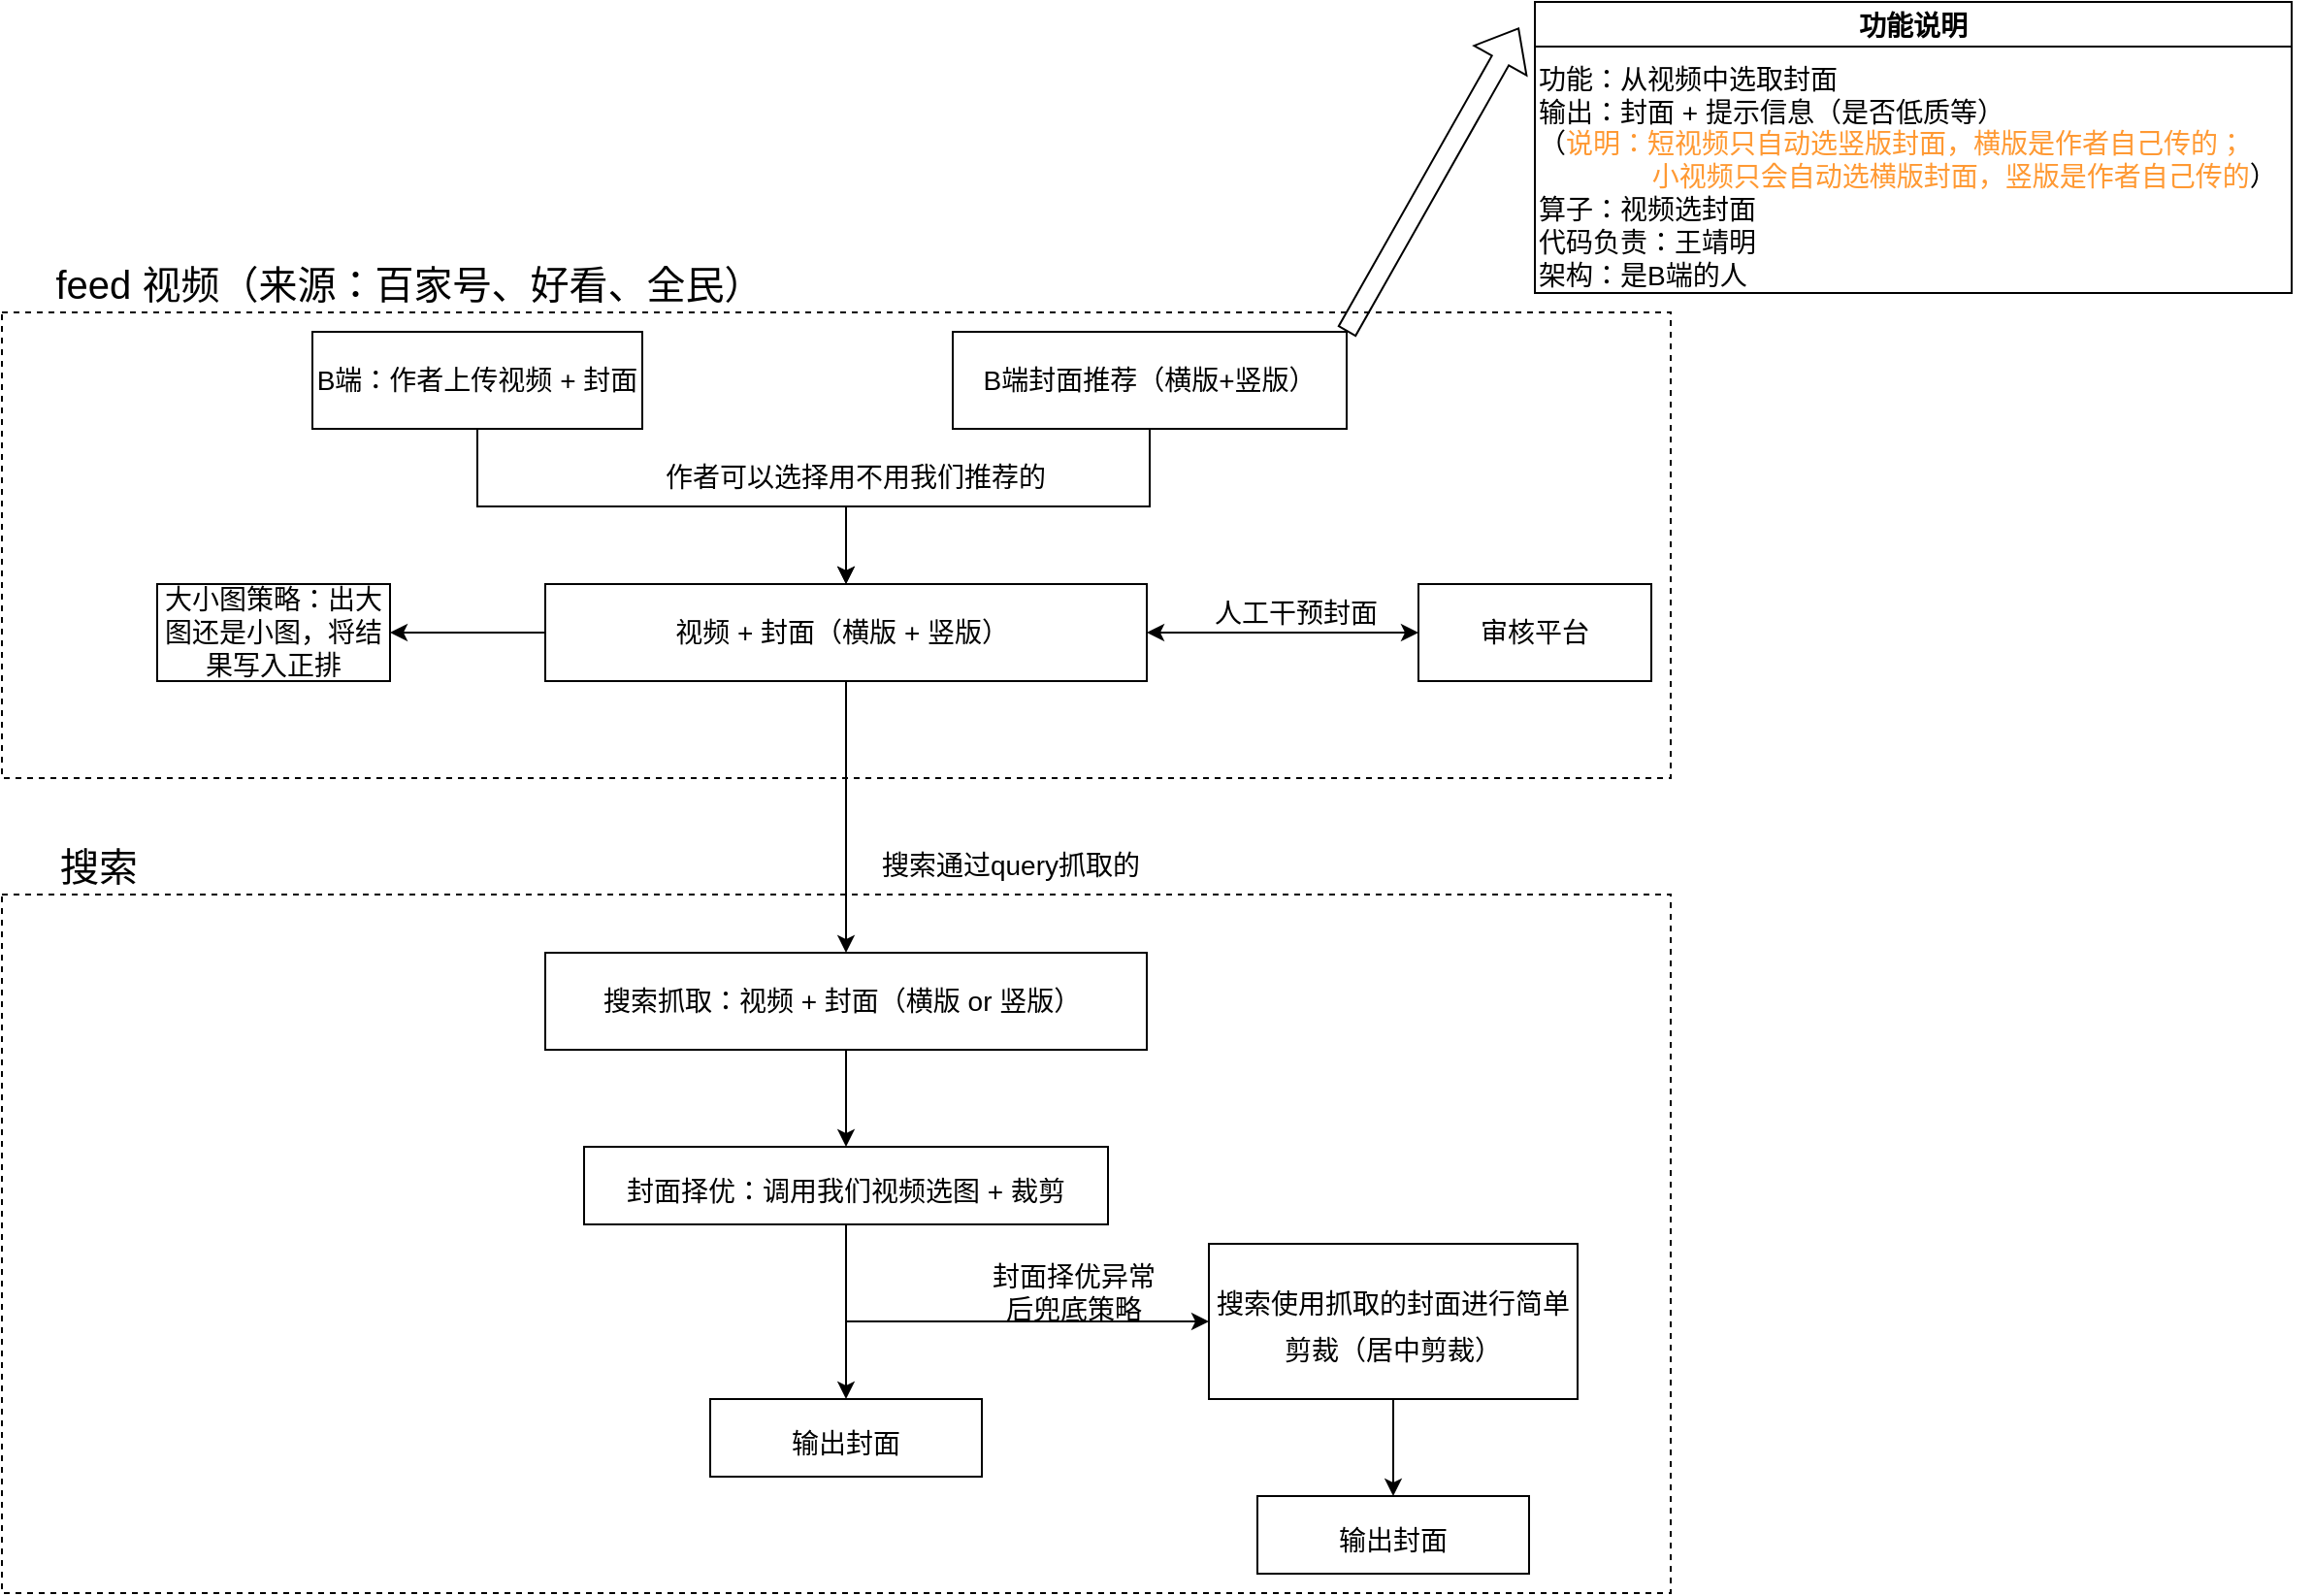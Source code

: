 <mxfile version="15.9.6" type="github">
  <diagram id="czafQkG2z_FzEas7QaTP" name="Page-1">
    <mxGraphModel dx="1351" dy="796" grid="1" gridSize="10" guides="1" tooltips="1" connect="1" arrows="1" fold="1" page="1" pageScale="1" pageWidth="1654" pageHeight="2336" math="0" shadow="0">
      <root>
        <mxCell id="0" />
        <mxCell id="1" parent="0" />
        <mxCell id="pokAoe_vqRN141_JP_Yj-32" value="" style="rounded=0;whiteSpace=wrap;html=1;fontSize=14;fontColor=#000000;dashed=1;" vertex="1" parent="1">
          <mxGeometry x="160" y="490" width="860" height="360" as="geometry" />
        </mxCell>
        <mxCell id="pokAoe_vqRN141_JP_Yj-13" value="" style="rounded=0;whiteSpace=wrap;html=1;fontSize=14;dashed=1;" vertex="1" parent="1">
          <mxGeometry x="160" y="190" width="860" height="240" as="geometry" />
        </mxCell>
        <mxCell id="pokAoe_vqRN141_JP_Yj-17" style="edgeStyle=orthogonalEdgeStyle;rounded=0;orthogonalLoop=1;jettySize=auto;html=1;entryX=1;entryY=0.5;entryDx=0;entryDy=0;fontSize=20;" edge="1" parent="1" source="pokAoe_vqRN141_JP_Yj-1" target="pokAoe_vqRN141_JP_Yj-15">
          <mxGeometry relative="1" as="geometry" />
        </mxCell>
        <mxCell id="pokAoe_vqRN141_JP_Yj-19" style="edgeStyle=orthogonalEdgeStyle;rounded=0;orthogonalLoop=1;jettySize=auto;html=1;entryX=0.5;entryY=0;entryDx=0;entryDy=0;fontSize=20;fontColor=#FF9933;" edge="1" parent="1" source="pokAoe_vqRN141_JP_Yj-1" target="pokAoe_vqRN141_JP_Yj-18">
          <mxGeometry relative="1" as="geometry" />
        </mxCell>
        <mxCell id="pokAoe_vqRN141_JP_Yj-1" value="&lt;font style=&quot;font-size: 14px&quot;&gt;视频 + 封面（横版 + 竖版）&amp;nbsp;&lt;/font&gt;" style="rounded=0;whiteSpace=wrap;html=1;" vertex="1" parent="1">
          <mxGeometry x="440" y="330" width="310" height="50" as="geometry" />
        </mxCell>
        <mxCell id="pokAoe_vqRN141_JP_Yj-7" style="edgeStyle=orthogonalEdgeStyle;rounded=0;orthogonalLoop=1;jettySize=auto;html=1;fontSize=14;" edge="1" parent="1" source="pokAoe_vqRN141_JP_Yj-2" target="pokAoe_vqRN141_JP_Yj-1">
          <mxGeometry relative="1" as="geometry" />
        </mxCell>
        <mxCell id="pokAoe_vqRN141_JP_Yj-2" value="&lt;font style=&quot;font-size: 14px&quot;&gt;B端：作者上传视频 + 封面&lt;/font&gt;" style="rounded=0;whiteSpace=wrap;html=1;" vertex="1" parent="1">
          <mxGeometry x="320" y="200" width="170" height="50" as="geometry" />
        </mxCell>
        <mxCell id="pokAoe_vqRN141_JP_Yj-8" style="edgeStyle=orthogonalEdgeStyle;rounded=0;orthogonalLoop=1;jettySize=auto;html=1;entryX=0.5;entryY=0;entryDx=0;entryDy=0;fontSize=14;" edge="1" parent="1" source="pokAoe_vqRN141_JP_Yj-3" target="pokAoe_vqRN141_JP_Yj-1">
          <mxGeometry relative="1" as="geometry" />
        </mxCell>
        <mxCell id="pokAoe_vqRN141_JP_Yj-3" value="&lt;font style=&quot;font-size: 14px&quot;&gt;B端封面推荐（横版+竖版）&lt;/font&gt;" style="rounded=0;whiteSpace=wrap;html=1;" vertex="1" parent="1">
          <mxGeometry x="650" y="200" width="203" height="50" as="geometry" />
        </mxCell>
        <mxCell id="pokAoe_vqRN141_JP_Yj-4" value="&lt;span style=&quot;font-size: 14px&quot;&gt;审核平台&lt;/span&gt;" style="rounded=0;whiteSpace=wrap;html=1;" vertex="1" parent="1">
          <mxGeometry x="890" y="330" width="120" height="50" as="geometry" />
        </mxCell>
        <mxCell id="pokAoe_vqRN141_JP_Yj-5" value="" style="endArrow=classic;startArrow=classic;html=1;rounded=0;fontSize=14;entryX=0;entryY=0.5;entryDx=0;entryDy=0;exitX=1;exitY=0.5;exitDx=0;exitDy=0;" edge="1" parent="1" source="pokAoe_vqRN141_JP_Yj-1" target="pokAoe_vqRN141_JP_Yj-4">
          <mxGeometry width="50" height="50" relative="1" as="geometry">
            <mxPoint x="777" y="360" as="sourcePoint" />
            <mxPoint x="827" y="310" as="targetPoint" />
          </mxGeometry>
        </mxCell>
        <mxCell id="pokAoe_vqRN141_JP_Yj-6" value="人工干预封面" style="text;html=1;strokeColor=none;fillColor=none;align=center;verticalAlign=middle;whiteSpace=wrap;rounded=0;fontSize=14;" vertex="1" parent="1">
          <mxGeometry x="782" y="330" width="90" height="30" as="geometry" />
        </mxCell>
        <mxCell id="pokAoe_vqRN141_JP_Yj-9" value="作者可以选择用不用我们推荐的" style="text;html=1;strokeColor=none;fillColor=none;align=center;verticalAlign=middle;whiteSpace=wrap;rounded=0;fontSize=14;" vertex="1" parent="1">
          <mxGeometry x="490" y="260" width="220" height="30" as="geometry" />
        </mxCell>
        <mxCell id="pokAoe_vqRN141_JP_Yj-10" value="" style="shape=flexArrow;endArrow=classic;html=1;rounded=0;fontSize=14;exitX=1;exitY=0;exitDx=0;exitDy=0;entryX=-0.021;entryY=0.088;entryDx=0;entryDy=0;entryPerimeter=0;" edge="1" parent="1" source="pokAoe_vqRN141_JP_Yj-3" target="pokAoe_vqRN141_JP_Yj-11">
          <mxGeometry width="50" height="50" relative="1" as="geometry">
            <mxPoint x="860" y="200" as="sourcePoint" />
            <mxPoint x="940" y="190" as="targetPoint" />
          </mxGeometry>
        </mxCell>
        <mxCell id="pokAoe_vqRN141_JP_Yj-11" value="功能说明" style="swimlane;fontSize=14;" vertex="1" parent="1">
          <mxGeometry x="950" y="30" width="390" height="150" as="geometry">
            <mxRectangle x="950" y="30" width="150" height="23" as="alternateBounds" />
          </mxGeometry>
        </mxCell>
        <mxCell id="pokAoe_vqRN141_JP_Yj-12" value="功能：从视频中选取封面&lt;br&gt;输出：封面 + 提示信息（是否低质等）&lt;br&gt;（&lt;font color=&quot;#ff9933&quot;&gt;说明：短视频只自动选竖版封面，横版是作者自己传的；&lt;br&gt;&amp;nbsp; &amp;nbsp; &amp;nbsp; &amp;nbsp; &amp;nbsp; &amp;nbsp; &amp;nbsp; &amp;nbsp;小视频只会自动选横版封面，竖版是作者自己传的&lt;/font&gt;）&lt;br&gt;算子：视频选封面&amp;nbsp;&lt;br&gt;代码负责：王靖明&lt;br&gt;架构：是B端的人" style="text;html=1;align=left;verticalAlign=middle;resizable=0;points=[];autosize=1;strokeColor=none;fillColor=none;fontSize=14;" vertex="1" parent="pokAoe_vqRN141_JP_Yj-11">
          <mxGeometry y="30" width="400" height="120" as="geometry" />
        </mxCell>
        <mxCell id="pokAoe_vqRN141_JP_Yj-14" value="&lt;font style=&quot;font-size: 20px&quot;&gt;feed 视频（来源：百家号、好看、全民）&lt;/font&gt;" style="text;html=1;strokeColor=none;fillColor=none;align=center;verticalAlign=middle;whiteSpace=wrap;rounded=0;dashed=1;fontSize=14;" vertex="1" parent="1">
          <mxGeometry x="170" y="160" width="400" height="30" as="geometry" />
        </mxCell>
        <mxCell id="pokAoe_vqRN141_JP_Yj-15" value="&lt;span style=&quot;font-size: 14px&quot;&gt;大小图策略：出大图还是小图，将结果写入正排&lt;/span&gt;" style="rounded=0;whiteSpace=wrap;html=1;" vertex="1" parent="1">
          <mxGeometry x="240" y="330" width="120" height="50" as="geometry" />
        </mxCell>
        <mxCell id="pokAoe_vqRN141_JP_Yj-28" style="edgeStyle=orthogonalEdgeStyle;rounded=0;orthogonalLoop=1;jettySize=auto;html=1;entryX=0.5;entryY=0;entryDx=0;entryDy=0;fontSize=14;fontColor=#000000;" edge="1" parent="1" source="pokAoe_vqRN141_JP_Yj-18" target="pokAoe_vqRN141_JP_Yj-20">
          <mxGeometry relative="1" as="geometry" />
        </mxCell>
        <mxCell id="pokAoe_vqRN141_JP_Yj-18" value="&lt;font style=&quot;font-size: 14px&quot;&gt;搜索抓取：视频 + 封面（横版 or 竖版）&amp;nbsp;&lt;/font&gt;" style="rounded=0;whiteSpace=wrap;html=1;" vertex="1" parent="1">
          <mxGeometry x="440" y="520" width="310" height="50" as="geometry" />
        </mxCell>
        <mxCell id="pokAoe_vqRN141_JP_Yj-23" style="edgeStyle=orthogonalEdgeStyle;rounded=0;orthogonalLoop=1;jettySize=auto;html=1;entryX=0.5;entryY=0;entryDx=0;entryDy=0;fontSize=14;fontColor=#000000;" edge="1" parent="1" source="pokAoe_vqRN141_JP_Yj-20" target="pokAoe_vqRN141_JP_Yj-22">
          <mxGeometry relative="1" as="geometry" />
        </mxCell>
        <mxCell id="pokAoe_vqRN141_JP_Yj-31" style="edgeStyle=orthogonalEdgeStyle;rounded=0;orthogonalLoop=1;jettySize=auto;html=1;entryX=0;entryY=0.5;entryDx=0;entryDy=0;fontSize=14;fontColor=#000000;" edge="1" parent="1" source="pokAoe_vqRN141_JP_Yj-20" target="pokAoe_vqRN141_JP_Yj-24">
          <mxGeometry relative="1" as="geometry">
            <Array as="points">
              <mxPoint x="595" y="710" />
            </Array>
          </mxGeometry>
        </mxCell>
        <mxCell id="pokAoe_vqRN141_JP_Yj-20" value="&lt;font color=&quot;#000000&quot; style=&quot;font-size: 14px&quot;&gt;封面择优：调用我们视频选图 + 裁剪&lt;/font&gt;" style="rounded=0;whiteSpace=wrap;html=1;fontSize=20;fontColor=#FF9933;align=center;" vertex="1" parent="1">
          <mxGeometry x="460" y="620" width="270" height="40" as="geometry" />
        </mxCell>
        <mxCell id="pokAoe_vqRN141_JP_Yj-21" value="搜索通过query抓取的" style="text;html=1;strokeColor=none;fillColor=none;align=center;verticalAlign=middle;whiteSpace=wrap;rounded=0;dashed=1;fontSize=14;fontColor=#000000;" vertex="1" parent="1">
          <mxGeometry x="590" y="460" width="180" height="30" as="geometry" />
        </mxCell>
        <mxCell id="pokAoe_vqRN141_JP_Yj-22" value="&lt;font color=&quot;#000000&quot; style=&quot;font-size: 14px&quot;&gt;输出封面&lt;/font&gt;" style="rounded=0;whiteSpace=wrap;html=1;fontSize=20;fontColor=#FF9933;align=center;" vertex="1" parent="1">
          <mxGeometry x="525" y="750" width="140" height="40" as="geometry" />
        </mxCell>
        <mxCell id="pokAoe_vqRN141_JP_Yj-27" style="edgeStyle=orthogonalEdgeStyle;rounded=0;orthogonalLoop=1;jettySize=auto;html=1;entryX=0.5;entryY=0;entryDx=0;entryDy=0;fontSize=14;fontColor=#000000;" edge="1" parent="1" source="pokAoe_vqRN141_JP_Yj-24" target="pokAoe_vqRN141_JP_Yj-26">
          <mxGeometry relative="1" as="geometry" />
        </mxCell>
        <mxCell id="pokAoe_vqRN141_JP_Yj-24" value="&lt;font color=&quot;#000000&quot; style=&quot;font-size: 14px&quot;&gt;搜索使用抓取的封面进行简单剪裁（居中剪裁）&lt;/font&gt;" style="rounded=0;whiteSpace=wrap;html=1;fontSize=20;fontColor=#FF9933;align=center;" vertex="1" parent="1">
          <mxGeometry x="782" y="670" width="190" height="80" as="geometry" />
        </mxCell>
        <mxCell id="pokAoe_vqRN141_JP_Yj-26" value="&lt;font color=&quot;#000000&quot; style=&quot;font-size: 14px&quot;&gt;输出封面&lt;/font&gt;" style="rounded=0;whiteSpace=wrap;html=1;fontSize=20;fontColor=#FF9933;align=center;" vertex="1" parent="1">
          <mxGeometry x="807" y="800" width="140" height="40" as="geometry" />
        </mxCell>
        <mxCell id="pokAoe_vqRN141_JP_Yj-30" value="封面择优异常后兜底策略" style="text;html=1;strokeColor=none;fillColor=none;align=center;verticalAlign=middle;whiteSpace=wrap;rounded=0;fontSize=14;fontColor=#000000;" vertex="1" parent="1">
          <mxGeometry x="665" y="680" width="95" height="30" as="geometry" />
        </mxCell>
        <mxCell id="pokAoe_vqRN141_JP_Yj-33" value="&lt;span style=&quot;font-size: 20px&quot;&gt;搜索&lt;/span&gt;" style="text;html=1;strokeColor=none;fillColor=none;align=center;verticalAlign=middle;whiteSpace=wrap;rounded=0;dashed=1;fontSize=14;" vertex="1" parent="1">
          <mxGeometry x="160" y="460" width="100" height="30" as="geometry" />
        </mxCell>
      </root>
    </mxGraphModel>
  </diagram>
</mxfile>
